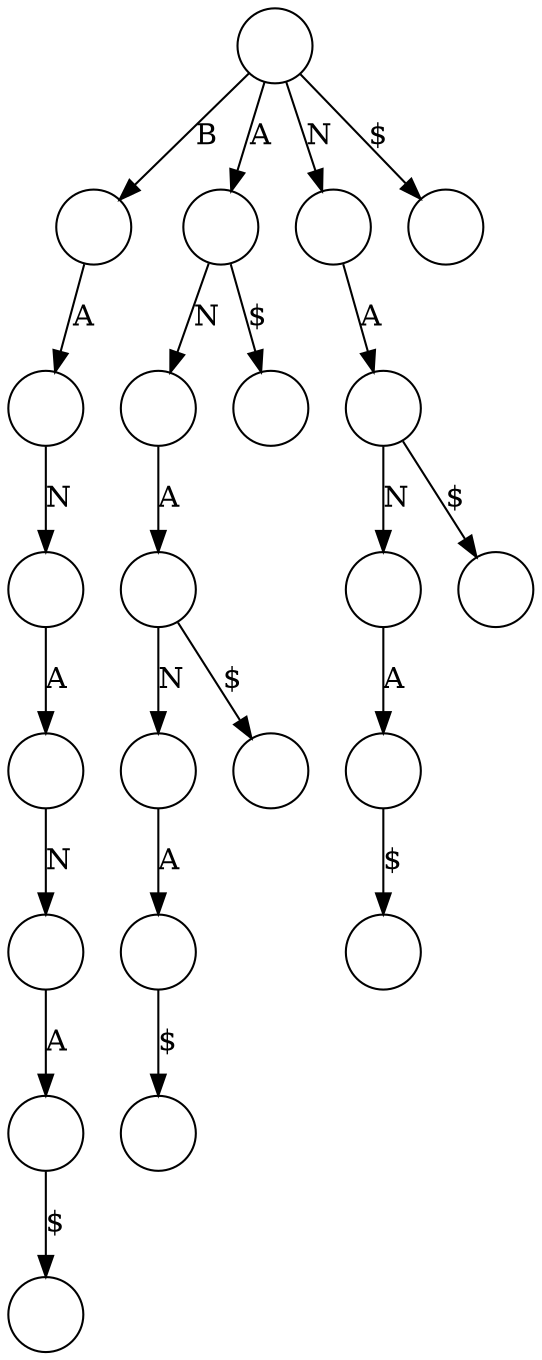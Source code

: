 digraph "Suffix trie" {
  node [shape=circle label=""];
  0 -> 1 [ label="B" ];
  1 -> 2 [ label="A" ];
  2 -> 3 [ label="N" ];
  3 -> 4 [ label="A" ];
  4 -> 5 [ label="N" ];
  5 -> 6 [ label="A" ];
  6 -> 7 [ label="$" ];
  0 -> 8 [ label="A" ];
  8 -> 9 [ label="N" ];
  9 -> 10 [ label="A" ];
  10 -> 11 [ label="N" ];
  11 -> 12 [ label="A" ];
  12 -> 13 [ label="$" ];
  10 -> 14 [ label="$" ];
  8 -> 15 [ label="$" ];
  0 -> 16 [ label="N" ];
  16 -> 17 [ label="A" ];
  17 -> 18 [ label="N" ];
  18 -> 19 [ label="A" ];
  19 -> 20 [ label="$" ];
  17 -> 21 [ label="$" ];
  0 -> 22 [ label="$" ];
}
